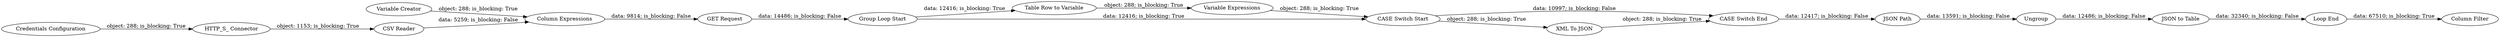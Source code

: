 digraph {
	"7982870321910630545_42" [label=Ungroup]
	"7982870321910630545_41" [label="JSON Path"]
	"7982870321910630545_7" [label="Credentials Configuration"]
	"7982870321910630545_43" [label="Column Filter"]
	"7982870321910630545_37" [label="Table Row to Variable"]
	"7982870321910630545_32" [label="CASE Switch End"]
	"7982870321910630545_9" [label="GET Request"]
	"7982870321910630545_39" [label="Group Loop Start"]
	"7982870321910630545_8" [label="HTTP_S_ Connector"]
	"7982870321910630545_13" [label="Variable Creator"]
	"7982870321910630545_10" [label="JSON to Table"]
	"7982870321910630545_30" [label="Variable Expressions"]
	"7982870321910630545_14" [label="Column Expressions"]
	"7982870321910630545_40" [label="Loop End"]
	"7982870321910630545_31" [label="CASE Switch Start"]
	"7982870321910630545_21" [label="XML To JSON"]
	"7982870321910630545_6" [label="CSV Reader"]
	"7982870321910630545_30" -> "7982870321910630545_31" [label="object: 288; is_blocking: True"]
	"7982870321910630545_42" -> "7982870321910630545_10" [label="data: 12486; is_blocking: False"]
	"7982870321910630545_31" -> "7982870321910630545_21" [label="object: 288; is_blocking: True"]
	"7982870321910630545_6" -> "7982870321910630545_14" [label="data: 5259; is_blocking: False"]
	"7982870321910630545_39" -> "7982870321910630545_31" [label="data: 12416; is_blocking: True"]
	"7982870321910630545_10" -> "7982870321910630545_40" [label="data: 32340; is_blocking: False"]
	"7982870321910630545_13" -> "7982870321910630545_14" [label="object: 288; is_blocking: True"]
	"7982870321910630545_14" -> "7982870321910630545_9" [label="data: 9814; is_blocking: False"]
	"7982870321910630545_31" -> "7982870321910630545_32" [label="data: 10997; is_blocking: False"]
	"7982870321910630545_32" -> "7982870321910630545_41" [label="data: 12417; is_blocking: False"]
	"7982870321910630545_37" -> "7982870321910630545_30" [label="object: 288; is_blocking: True"]
	"7982870321910630545_41" -> "7982870321910630545_42" [label="data: 13591; is_blocking: False"]
	"7982870321910630545_9" -> "7982870321910630545_39" [label="data: 14486; is_blocking: False"]
	"7982870321910630545_39" -> "7982870321910630545_37" [label="data: 12416; is_blocking: True"]
	"7982870321910630545_40" -> "7982870321910630545_43" [label="data: 67510; is_blocking: True"]
	"7982870321910630545_8" -> "7982870321910630545_6" [label="object: 1153; is_blocking: True"]
	"7982870321910630545_21" -> "7982870321910630545_32" [label="object: 288; is_blocking: True"]
	"7982870321910630545_7" -> "7982870321910630545_8" [label="object: 288; is_blocking: True"]
	rankdir=LR
}
